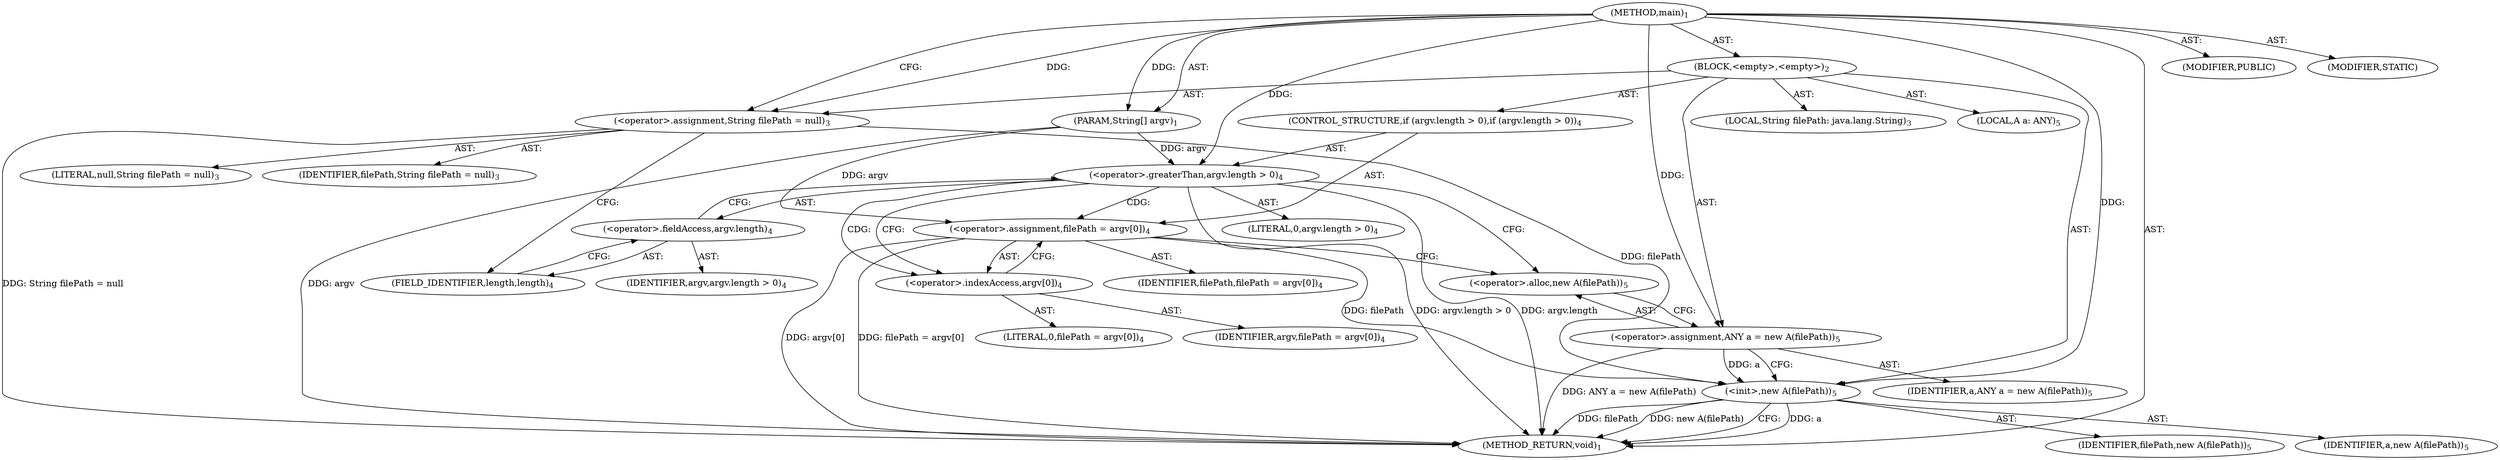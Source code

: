 digraph "main" {  
"19" [label = <(METHOD,main)<SUB>1</SUB>> ]
"20" [label = <(PARAM,String[] argv)<SUB>1</SUB>> ]
"21" [label = <(BLOCK,&lt;empty&gt;,&lt;empty&gt;)<SUB>2</SUB>> ]
"22" [label = <(LOCAL,String filePath: java.lang.String)<SUB>3</SUB>> ]
"23" [label = <(&lt;operator&gt;.assignment,String filePath = null)<SUB>3</SUB>> ]
"24" [label = <(IDENTIFIER,filePath,String filePath = null)<SUB>3</SUB>> ]
"25" [label = <(LITERAL,null,String filePath = null)<SUB>3</SUB>> ]
"26" [label = <(CONTROL_STRUCTURE,if (argv.length &gt; 0),if (argv.length &gt; 0))<SUB>4</SUB>> ]
"27" [label = <(&lt;operator&gt;.greaterThan,argv.length &gt; 0)<SUB>4</SUB>> ]
"28" [label = <(&lt;operator&gt;.fieldAccess,argv.length)<SUB>4</SUB>> ]
"29" [label = <(IDENTIFIER,argv,argv.length &gt; 0)<SUB>4</SUB>> ]
"30" [label = <(FIELD_IDENTIFIER,length,length)<SUB>4</SUB>> ]
"31" [label = <(LITERAL,0,argv.length &gt; 0)<SUB>4</SUB>> ]
"32" [label = <(&lt;operator&gt;.assignment,filePath = argv[0])<SUB>4</SUB>> ]
"33" [label = <(IDENTIFIER,filePath,filePath = argv[0])<SUB>4</SUB>> ]
"34" [label = <(&lt;operator&gt;.indexAccess,argv[0])<SUB>4</SUB>> ]
"35" [label = <(IDENTIFIER,argv,filePath = argv[0])<SUB>4</SUB>> ]
"36" [label = <(LITERAL,0,filePath = argv[0])<SUB>4</SUB>> ]
"4" [label = <(LOCAL,A a: ANY)<SUB>5</SUB>> ]
"37" [label = <(&lt;operator&gt;.assignment,ANY a = new A(filePath))<SUB>5</SUB>> ]
"38" [label = <(IDENTIFIER,a,ANY a = new A(filePath))<SUB>5</SUB>> ]
"39" [label = <(&lt;operator&gt;.alloc,new A(filePath))<SUB>5</SUB>> ]
"40" [label = <(&lt;init&gt;,new A(filePath))<SUB>5</SUB>> ]
"3" [label = <(IDENTIFIER,a,new A(filePath))<SUB>5</SUB>> ]
"41" [label = <(IDENTIFIER,filePath,new A(filePath))<SUB>5</SUB>> ]
"42" [label = <(MODIFIER,PUBLIC)> ]
"43" [label = <(MODIFIER,STATIC)> ]
"44" [label = <(METHOD_RETURN,void)<SUB>1</SUB>> ]
  "19" -> "20"  [ label = "AST: "] 
  "19" -> "21"  [ label = "AST: "] 
  "19" -> "42"  [ label = "AST: "] 
  "19" -> "43"  [ label = "AST: "] 
  "19" -> "44"  [ label = "AST: "] 
  "21" -> "22"  [ label = "AST: "] 
  "21" -> "23"  [ label = "AST: "] 
  "21" -> "26"  [ label = "AST: "] 
  "21" -> "4"  [ label = "AST: "] 
  "21" -> "37"  [ label = "AST: "] 
  "21" -> "40"  [ label = "AST: "] 
  "23" -> "24"  [ label = "AST: "] 
  "23" -> "25"  [ label = "AST: "] 
  "26" -> "27"  [ label = "AST: "] 
  "26" -> "32"  [ label = "AST: "] 
  "27" -> "28"  [ label = "AST: "] 
  "27" -> "31"  [ label = "AST: "] 
  "28" -> "29"  [ label = "AST: "] 
  "28" -> "30"  [ label = "AST: "] 
  "32" -> "33"  [ label = "AST: "] 
  "32" -> "34"  [ label = "AST: "] 
  "34" -> "35"  [ label = "AST: "] 
  "34" -> "36"  [ label = "AST: "] 
  "37" -> "38"  [ label = "AST: "] 
  "37" -> "39"  [ label = "AST: "] 
  "40" -> "3"  [ label = "AST: "] 
  "40" -> "41"  [ label = "AST: "] 
  "23" -> "30"  [ label = "CFG: "] 
  "37" -> "40"  [ label = "CFG: "] 
  "40" -> "44"  [ label = "CFG: "] 
  "27" -> "34"  [ label = "CFG: "] 
  "27" -> "39"  [ label = "CFG: "] 
  "32" -> "39"  [ label = "CFG: "] 
  "39" -> "37"  [ label = "CFG: "] 
  "28" -> "27"  [ label = "CFG: "] 
  "34" -> "32"  [ label = "CFG: "] 
  "30" -> "28"  [ label = "CFG: "] 
  "19" -> "23"  [ label = "CFG: "] 
  "20" -> "44"  [ label = "DDG: argv"] 
  "23" -> "44"  [ label = "DDG: String filePath = null"] 
  "27" -> "44"  [ label = "DDG: argv.length"] 
  "27" -> "44"  [ label = "DDG: argv.length &gt; 0"] 
  "32" -> "44"  [ label = "DDG: argv[0]"] 
  "32" -> "44"  [ label = "DDG: filePath = argv[0]"] 
  "37" -> "44"  [ label = "DDG: ANY a = new A(filePath)"] 
  "40" -> "44"  [ label = "DDG: a"] 
  "40" -> "44"  [ label = "DDG: filePath"] 
  "40" -> "44"  [ label = "DDG: new A(filePath)"] 
  "19" -> "20"  [ label = "DDG: "] 
  "19" -> "23"  [ label = "DDG: "] 
  "19" -> "37"  [ label = "DDG: "] 
  "20" -> "32"  [ label = "DDG: argv"] 
  "37" -> "40"  [ label = "DDG: a"] 
  "19" -> "40"  [ label = "DDG: "] 
  "23" -> "40"  [ label = "DDG: filePath"] 
  "32" -> "40"  [ label = "DDG: filePath"] 
  "20" -> "27"  [ label = "DDG: argv"] 
  "19" -> "27"  [ label = "DDG: "] 
  "27" -> "34"  [ label = "CDG: "] 
  "27" -> "32"  [ label = "CDG: "] 
}
